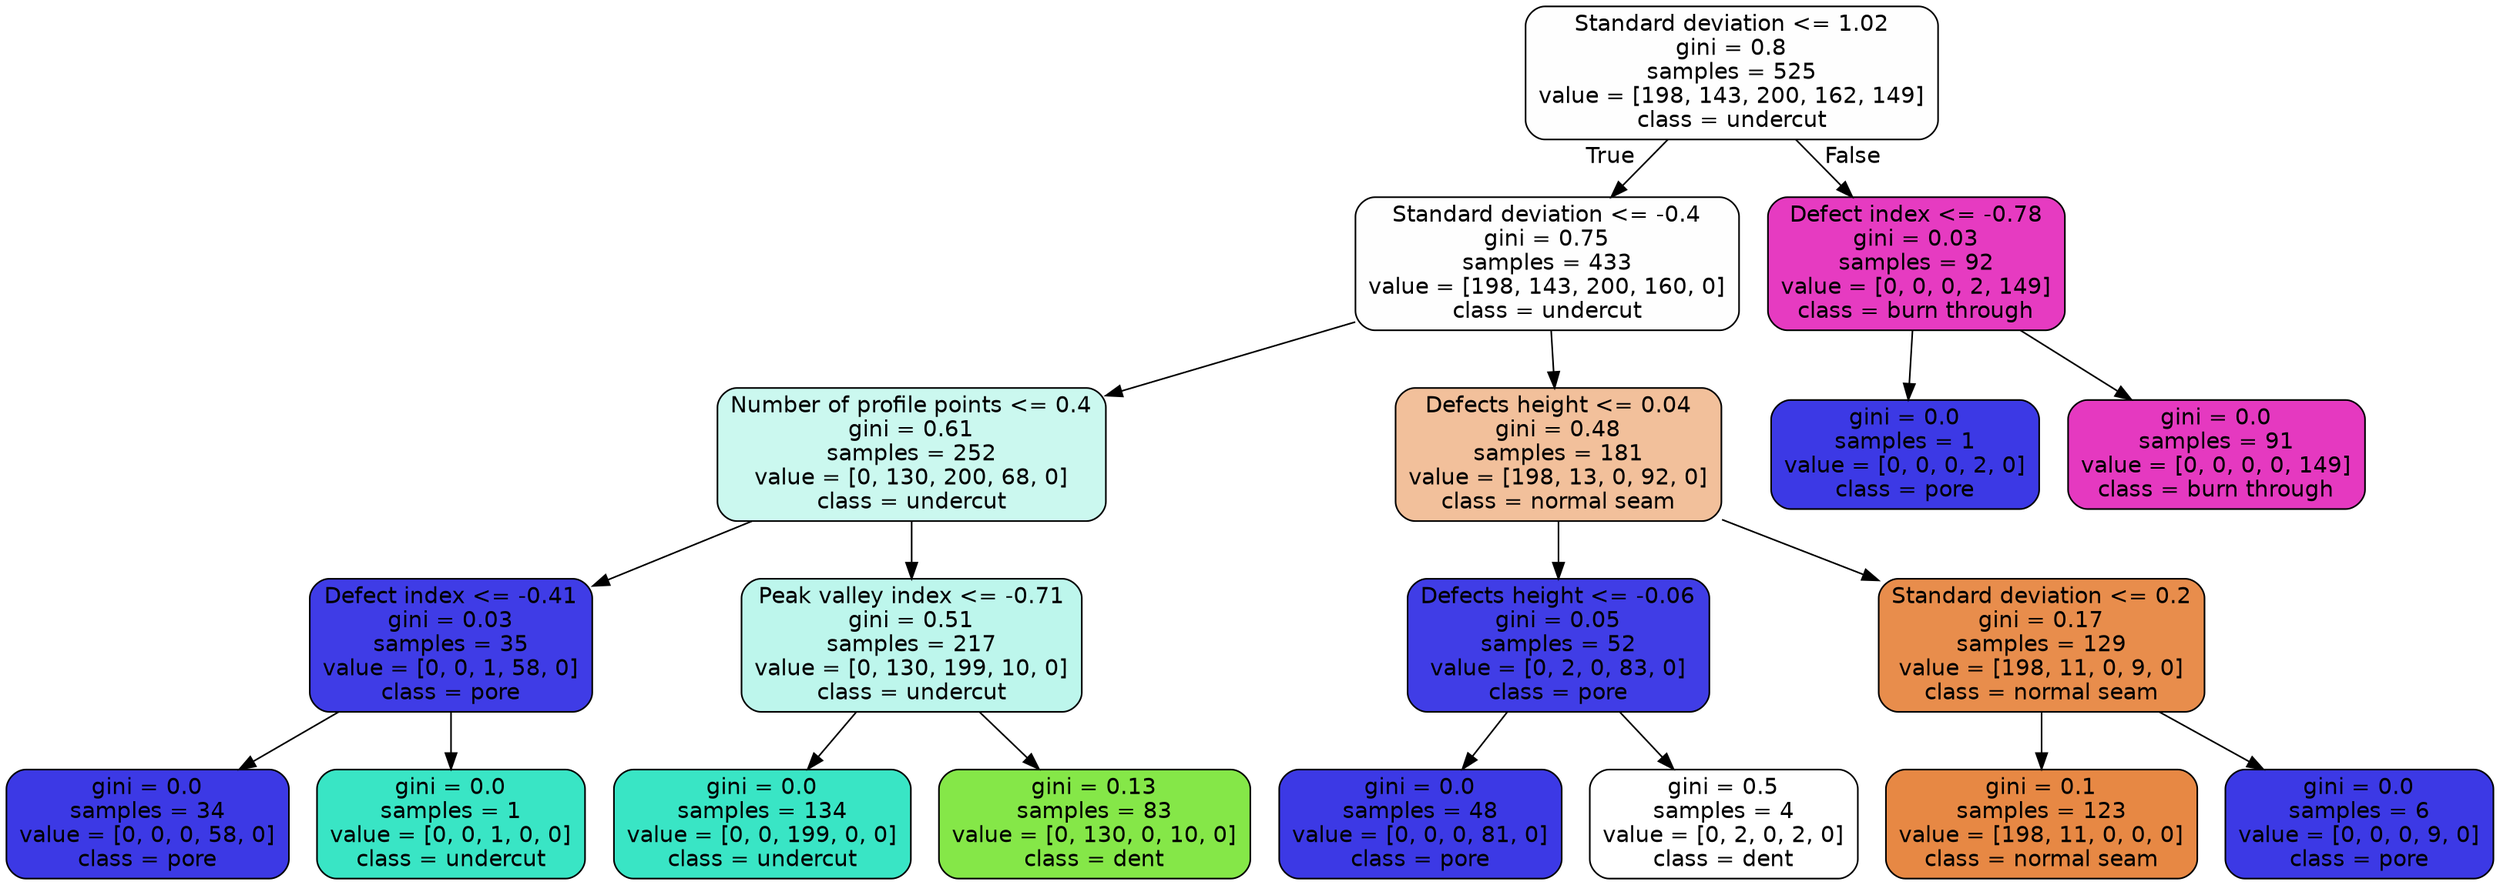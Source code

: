 digraph Tree {
node [shape=box, style="filled, rounded", color="black", fontname=helvetica] ;
edge [fontname=helvetica] ;
0 [label="Standard deviation <= 1.02\ngini = 0.8\nsamples = 525\nvalue = [198, 143, 200, 162, 149]\nclass = undercut", fillcolor="#39e5c501"] ;
1 [label="Standard deviation <= -0.4\ngini = 0.75\nsamples = 433\nvalue = [198, 143, 200, 160, 0]\nclass = undercut", fillcolor="#39e5c501"] ;
0 -> 1 [labeldistance=2.5, labelangle=45, headlabel="True"] ;
2 [label="Number of profile points <= 0.4\ngini = 0.61\nsamples = 252\nvalue = [0, 130, 200, 68, 0]\nclass = undercut", fillcolor="#39e5c543"] ;
1 -> 2 ;
3 [label="Defect index <= -0.41\ngini = 0.03\nsamples = 35\nvalue = [0, 0, 1, 58, 0]\nclass = pore", fillcolor="#3c39e5fb"] ;
2 -> 3 ;
4 [label="gini = 0.0\nsamples = 34\nvalue = [0, 0, 0, 58, 0]\nclass = pore", fillcolor="#3c39e5ff"] ;
3 -> 4 ;
5 [label="gini = 0.0\nsamples = 1\nvalue = [0, 0, 1, 0, 0]\nclass = undercut", fillcolor="#39e5c5ff"] ;
3 -> 5 ;
6 [label="Peak valley index <= -0.71\ngini = 0.51\nsamples = 217\nvalue = [0, 130, 199, 10, 0]\nclass = undercut", fillcolor="#39e5c554"] ;
2 -> 6 ;
7 [label="gini = 0.0\nsamples = 134\nvalue = [0, 0, 199, 0, 0]\nclass = undercut", fillcolor="#39e5c5ff"] ;
6 -> 7 ;
8 [label="gini = 0.13\nsamples = 83\nvalue = [0, 130, 0, 10, 0]\nclass = dent", fillcolor="#7be539eb"] ;
6 -> 8 ;
9 [label="Defects height <= 0.04\ngini = 0.48\nsamples = 181\nvalue = [198, 13, 0, 92, 0]\nclass = normal seam", fillcolor="#e5813980"] ;
1 -> 9 ;
10 [label="Defects height <= -0.06\ngini = 0.05\nsamples = 52\nvalue = [0, 2, 0, 83, 0]\nclass = pore", fillcolor="#3c39e5f9"] ;
9 -> 10 ;
11 [label="gini = 0.0\nsamples = 48\nvalue = [0, 0, 0, 81, 0]\nclass = pore", fillcolor="#3c39e5ff"] ;
10 -> 11 ;
12 [label="gini = 0.5\nsamples = 4\nvalue = [0, 2, 0, 2, 0]\nclass = dent", fillcolor="#7be53900"] ;
10 -> 12 ;
13 [label="Standard deviation <= 0.2\ngini = 0.17\nsamples = 129\nvalue = [198, 11, 0, 9, 0]\nclass = normal seam", fillcolor="#e58139e6"] ;
9 -> 13 ;
14 [label="gini = 0.1\nsamples = 123\nvalue = [198, 11, 0, 0, 0]\nclass = normal seam", fillcolor="#e58139f1"] ;
13 -> 14 ;
15 [label="gini = 0.0\nsamples = 6\nvalue = [0, 0, 0, 9, 0]\nclass = pore", fillcolor="#3c39e5ff"] ;
13 -> 15 ;
16 [label="Defect index <= -0.78\ngini = 0.03\nsamples = 92\nvalue = [0, 0, 0, 2, 149]\nclass = burn through", fillcolor="#e539c0fc"] ;
0 -> 16 [labeldistance=2.5, labelangle=-45, headlabel="False"] ;
17 [label="gini = 0.0\nsamples = 1\nvalue = [0, 0, 0, 2, 0]\nclass = pore", fillcolor="#3c39e5ff"] ;
16 -> 17 ;
18 [label="gini = 0.0\nsamples = 91\nvalue = [0, 0, 0, 0, 149]\nclass = burn through", fillcolor="#e539c0ff"] ;
16 -> 18 ;
}
